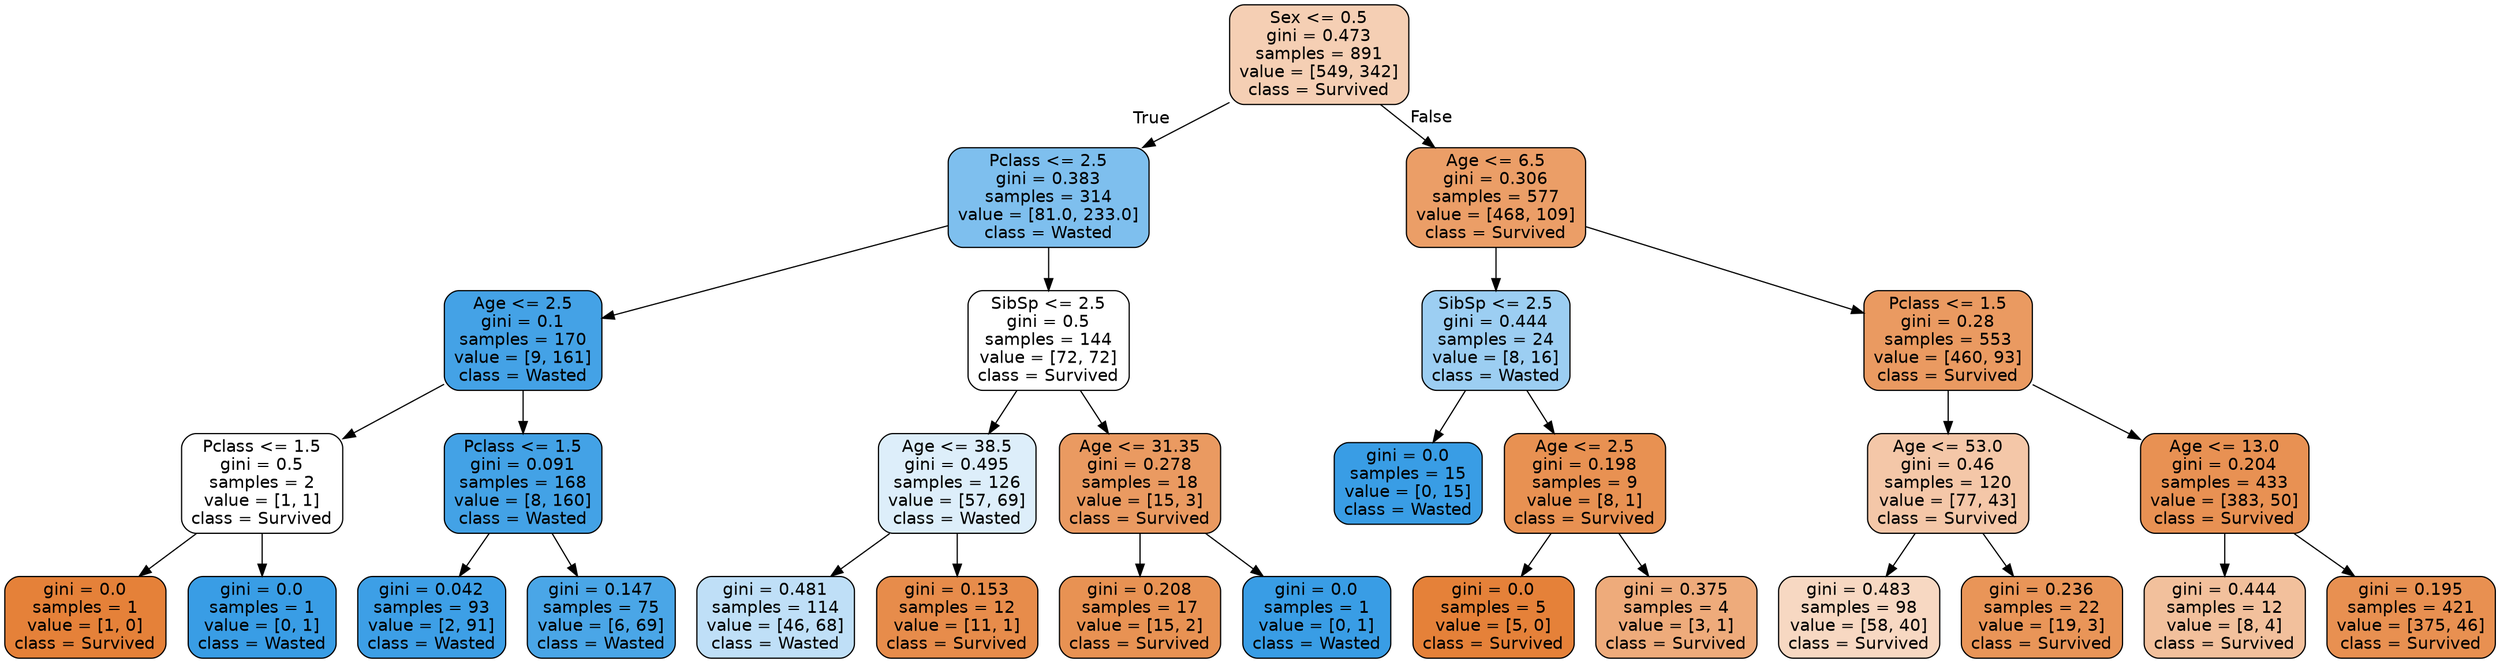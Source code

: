 digraph Tree {
node [shape=box, style="filled, rounded", color="black", fontname="helvetica"] ;
edge [fontname="helvetica"] ;
0 [label="Sex <= 0.5\ngini = 0.473\nsamples = 891\nvalue = [549, 342]\nclass = Survived", fillcolor="#f5cfb4"] ;
1 [label="Pclass <= 2.5\ngini = 0.383\nsamples = 314\nvalue = [81.0, 233.0]\nclass = Wasted", fillcolor="#7ebfee"] ;
0 -> 1 [labeldistance=2.5, labelangle=45, headlabel="True"] ;
2 [label="Age <= 2.5\ngini = 0.1\nsamples = 170\nvalue = [9, 161]\nclass = Wasted", fillcolor="#44a2e6"] ;
1 -> 2 ;
3 [label="Pclass <= 1.5\ngini = 0.5\nsamples = 2\nvalue = [1, 1]\nclass = Survived", fillcolor="#ffffff"] ;
2 -> 3 ;
4 [label="gini = 0.0\nsamples = 1\nvalue = [1, 0]\nclass = Survived", fillcolor="#e58139"] ;
3 -> 4 ;
5 [label="gini = 0.0\nsamples = 1\nvalue = [0, 1]\nclass = Wasted", fillcolor="#399de5"] ;
3 -> 5 ;
6 [label="Pclass <= 1.5\ngini = 0.091\nsamples = 168\nvalue = [8, 160]\nclass = Wasted", fillcolor="#43a2e6"] ;
2 -> 6 ;
7 [label="gini = 0.042\nsamples = 93\nvalue = [2, 91]\nclass = Wasted", fillcolor="#3d9fe6"] ;
6 -> 7 ;
8 [label="gini = 0.147\nsamples = 75\nvalue = [6, 69]\nclass = Wasted", fillcolor="#4aa6e7"] ;
6 -> 8 ;
9 [label="SibSp <= 2.5\ngini = 0.5\nsamples = 144\nvalue = [72, 72]\nclass = Survived", fillcolor="#ffffff"] ;
1 -> 9 ;
10 [label="Age <= 38.5\ngini = 0.495\nsamples = 126\nvalue = [57, 69]\nclass = Wasted", fillcolor="#ddeefa"] ;
9 -> 10 ;
11 [label="gini = 0.481\nsamples = 114\nvalue = [46, 68]\nclass = Wasted", fillcolor="#bfdff7"] ;
10 -> 11 ;
12 [label="gini = 0.153\nsamples = 12\nvalue = [11, 1]\nclass = Survived", fillcolor="#e78c4b"] ;
10 -> 12 ;
13 [label="Age <= 31.35\ngini = 0.278\nsamples = 18\nvalue = [15, 3]\nclass = Survived", fillcolor="#ea9a61"] ;
9 -> 13 ;
14 [label="gini = 0.208\nsamples = 17\nvalue = [15, 2]\nclass = Survived", fillcolor="#e89253"] ;
13 -> 14 ;
15 [label="gini = 0.0\nsamples = 1\nvalue = [0, 1]\nclass = Wasted", fillcolor="#399de5"] ;
13 -> 15 ;
16 [label="Age <= 6.5\ngini = 0.306\nsamples = 577\nvalue = [468, 109]\nclass = Survived", fillcolor="#eb9e67"] ;
0 -> 16 [labeldistance=2.5, labelangle=-45, headlabel="False"] ;
17 [label="SibSp <= 2.5\ngini = 0.444\nsamples = 24\nvalue = [8, 16]\nclass = Wasted", fillcolor="#9ccef2"] ;
16 -> 17 ;
18 [label="gini = 0.0\nsamples = 15\nvalue = [0, 15]\nclass = Wasted", fillcolor="#399de5"] ;
17 -> 18 ;
19 [label="Age <= 2.5\ngini = 0.198\nsamples = 9\nvalue = [8, 1]\nclass = Survived", fillcolor="#e89152"] ;
17 -> 19 ;
20 [label="gini = 0.0\nsamples = 5\nvalue = [5, 0]\nclass = Survived", fillcolor="#e58139"] ;
19 -> 20 ;
21 [label="gini = 0.375\nsamples = 4\nvalue = [3, 1]\nclass = Survived", fillcolor="#eeab7b"] ;
19 -> 21 ;
22 [label="Pclass <= 1.5\ngini = 0.28\nsamples = 553\nvalue = [460, 93]\nclass = Survived", fillcolor="#ea9a61"] ;
16 -> 22 ;
23 [label="Age <= 53.0\ngini = 0.46\nsamples = 120\nvalue = [77, 43]\nclass = Survived", fillcolor="#f4c7a8"] ;
22 -> 23 ;
24 [label="gini = 0.483\nsamples = 98\nvalue = [58, 40]\nclass = Survived", fillcolor="#f7d8c2"] ;
23 -> 24 ;
25 [label="gini = 0.236\nsamples = 22\nvalue = [19, 3]\nclass = Survived", fillcolor="#e99558"] ;
23 -> 25 ;
26 [label="Age <= 13.0\ngini = 0.204\nsamples = 433\nvalue = [383, 50]\nclass = Survived", fillcolor="#e89153"] ;
22 -> 26 ;
27 [label="gini = 0.444\nsamples = 12\nvalue = [8, 4]\nclass = Survived", fillcolor="#f2c09c"] ;
26 -> 27 ;
28 [label="gini = 0.195\nsamples = 421\nvalue = [375, 46]\nclass = Survived", fillcolor="#e89051"] ;
26 -> 28 ;
}